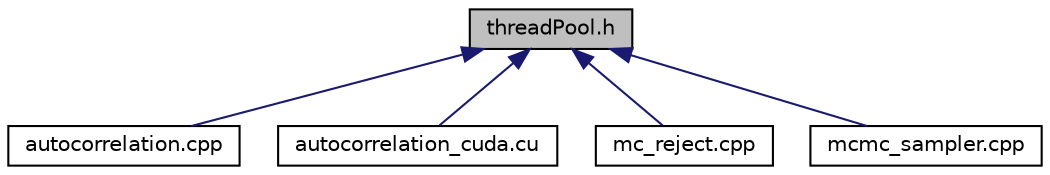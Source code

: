digraph "threadPool.h"
{
  edge [fontname="Helvetica",fontsize="10",labelfontname="Helvetica",labelfontsize="10"];
  node [fontname="Helvetica",fontsize="10",shape=record];
  Node8 [label="threadPool.h",height=0.2,width=0.4,color="black", fillcolor="grey75", style="filled", fontcolor="black"];
  Node8 -> Node9 [dir="back",color="midnightblue",fontsize="10",style="solid",fontname="Helvetica"];
  Node9 [label="autocorrelation.cpp",height=0.2,width=0.4,color="black", fillcolor="white", style="filled",URL="$d0/d19/autocorrelation_8cpp.html"];
  Node8 -> Node10 [dir="back",color="midnightblue",fontsize="10",style="solid",fontname="Helvetica"];
  Node10 [label="autocorrelation_cuda.cu",height=0.2,width=0.4,color="black", fillcolor="white", style="filled",URL="$d4/dd1/autocorrelation__cuda_8cu.html"];
  Node8 -> Node11 [dir="back",color="midnightblue",fontsize="10",style="solid",fontname="Helvetica"];
  Node11 [label="mc_reject.cpp",height=0.2,width=0.4,color="black", fillcolor="white", style="filled",URL="$dd/dc3/mc__reject_8cpp.html"];
  Node8 -> Node12 [dir="back",color="midnightblue",fontsize="10",style="solid",fontname="Helvetica"];
  Node12 [label="mcmc_sampler.cpp",height=0.2,width=0.4,color="black", fillcolor="white", style="filled",URL="$d6/dd4/mcmc__sampler_8cpp.html"];
}
